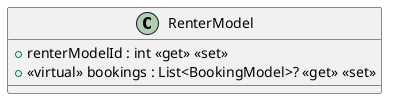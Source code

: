 @startuml
class RenterModel {
    + renterModelId : int <<get>> <<set>>
    + <<virtual>> bookings : List<BookingModel>? <<get>> <<set>>
}
@enduml

